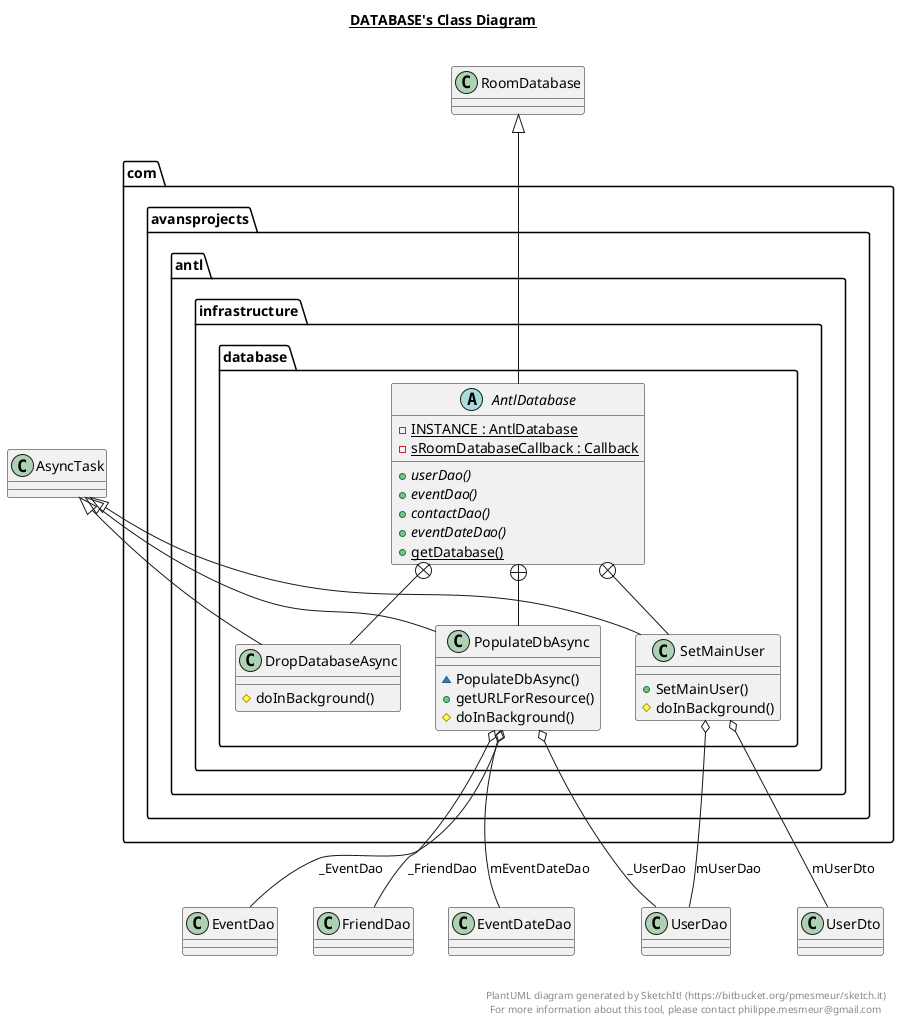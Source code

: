 @startuml

title __DATABASE's Class Diagram__\n

  package com.avansprojects.antl {
    package com.avansprojects.antl.infrastructure.database {
      abstract class AntlDatabase {
          {static} - INSTANCE : AntlDatabase
          {static} - sRoomDatabaseCallback : Callback
          {abstract} + userDao()
          {abstract} + eventDao()
          {abstract} + contactDao()
          {abstract} + eventDateDao()
          {static} + getDatabase()
      }
    }
  }
  

  package com.avansprojects.antl {
    package com.avansprojects.antl.infrastructure.database {
      class DropDatabaseAsync {
          # doInBackground()
      }
    }
  }
  

  package com.avansprojects.antl {
    package com.avansprojects.antl.infrastructure.database {
      class PopulateDbAsync {
          ~ PopulateDbAsync()
          + getURLForResource()
          # doInBackground()
      }
    }
  }
  

  package com.avansprojects.antl {
    package com.avansprojects.antl.infrastructure.database {
      class SetMainUser {
          + SetMainUser()
          # doInBackground()
      }
    }
  }
  

  AntlDatabase -up-|> RoomDatabase
  AntlDatabase +-down- DropDatabaseAsync
  AntlDatabase +-down- PopulateDbAsync
  AntlDatabase +-down- SetMainUser
  DropDatabaseAsync -up-|> AsyncTask
  PopulateDbAsync -up-|> AsyncTask
  PopulateDbAsync o-- EventDao : _EventDao
  PopulateDbAsync o-- EventDateDao : mEventDateDao
  PopulateDbAsync o-- UserDao : _UserDao
  PopulateDbAsync o-- FriendDao : _FriendDao
  SetMainUser -up-|> AsyncTask
  SetMainUser o-- UserDao : mUserDao
  SetMainUser o-- UserDto : mUserDto


right footer


PlantUML diagram generated by SketchIt! (https://bitbucket.org/pmesmeur/sketch.it)
For more information about this tool, please contact philippe.mesmeur@gmail.com
endfooter

@enduml
